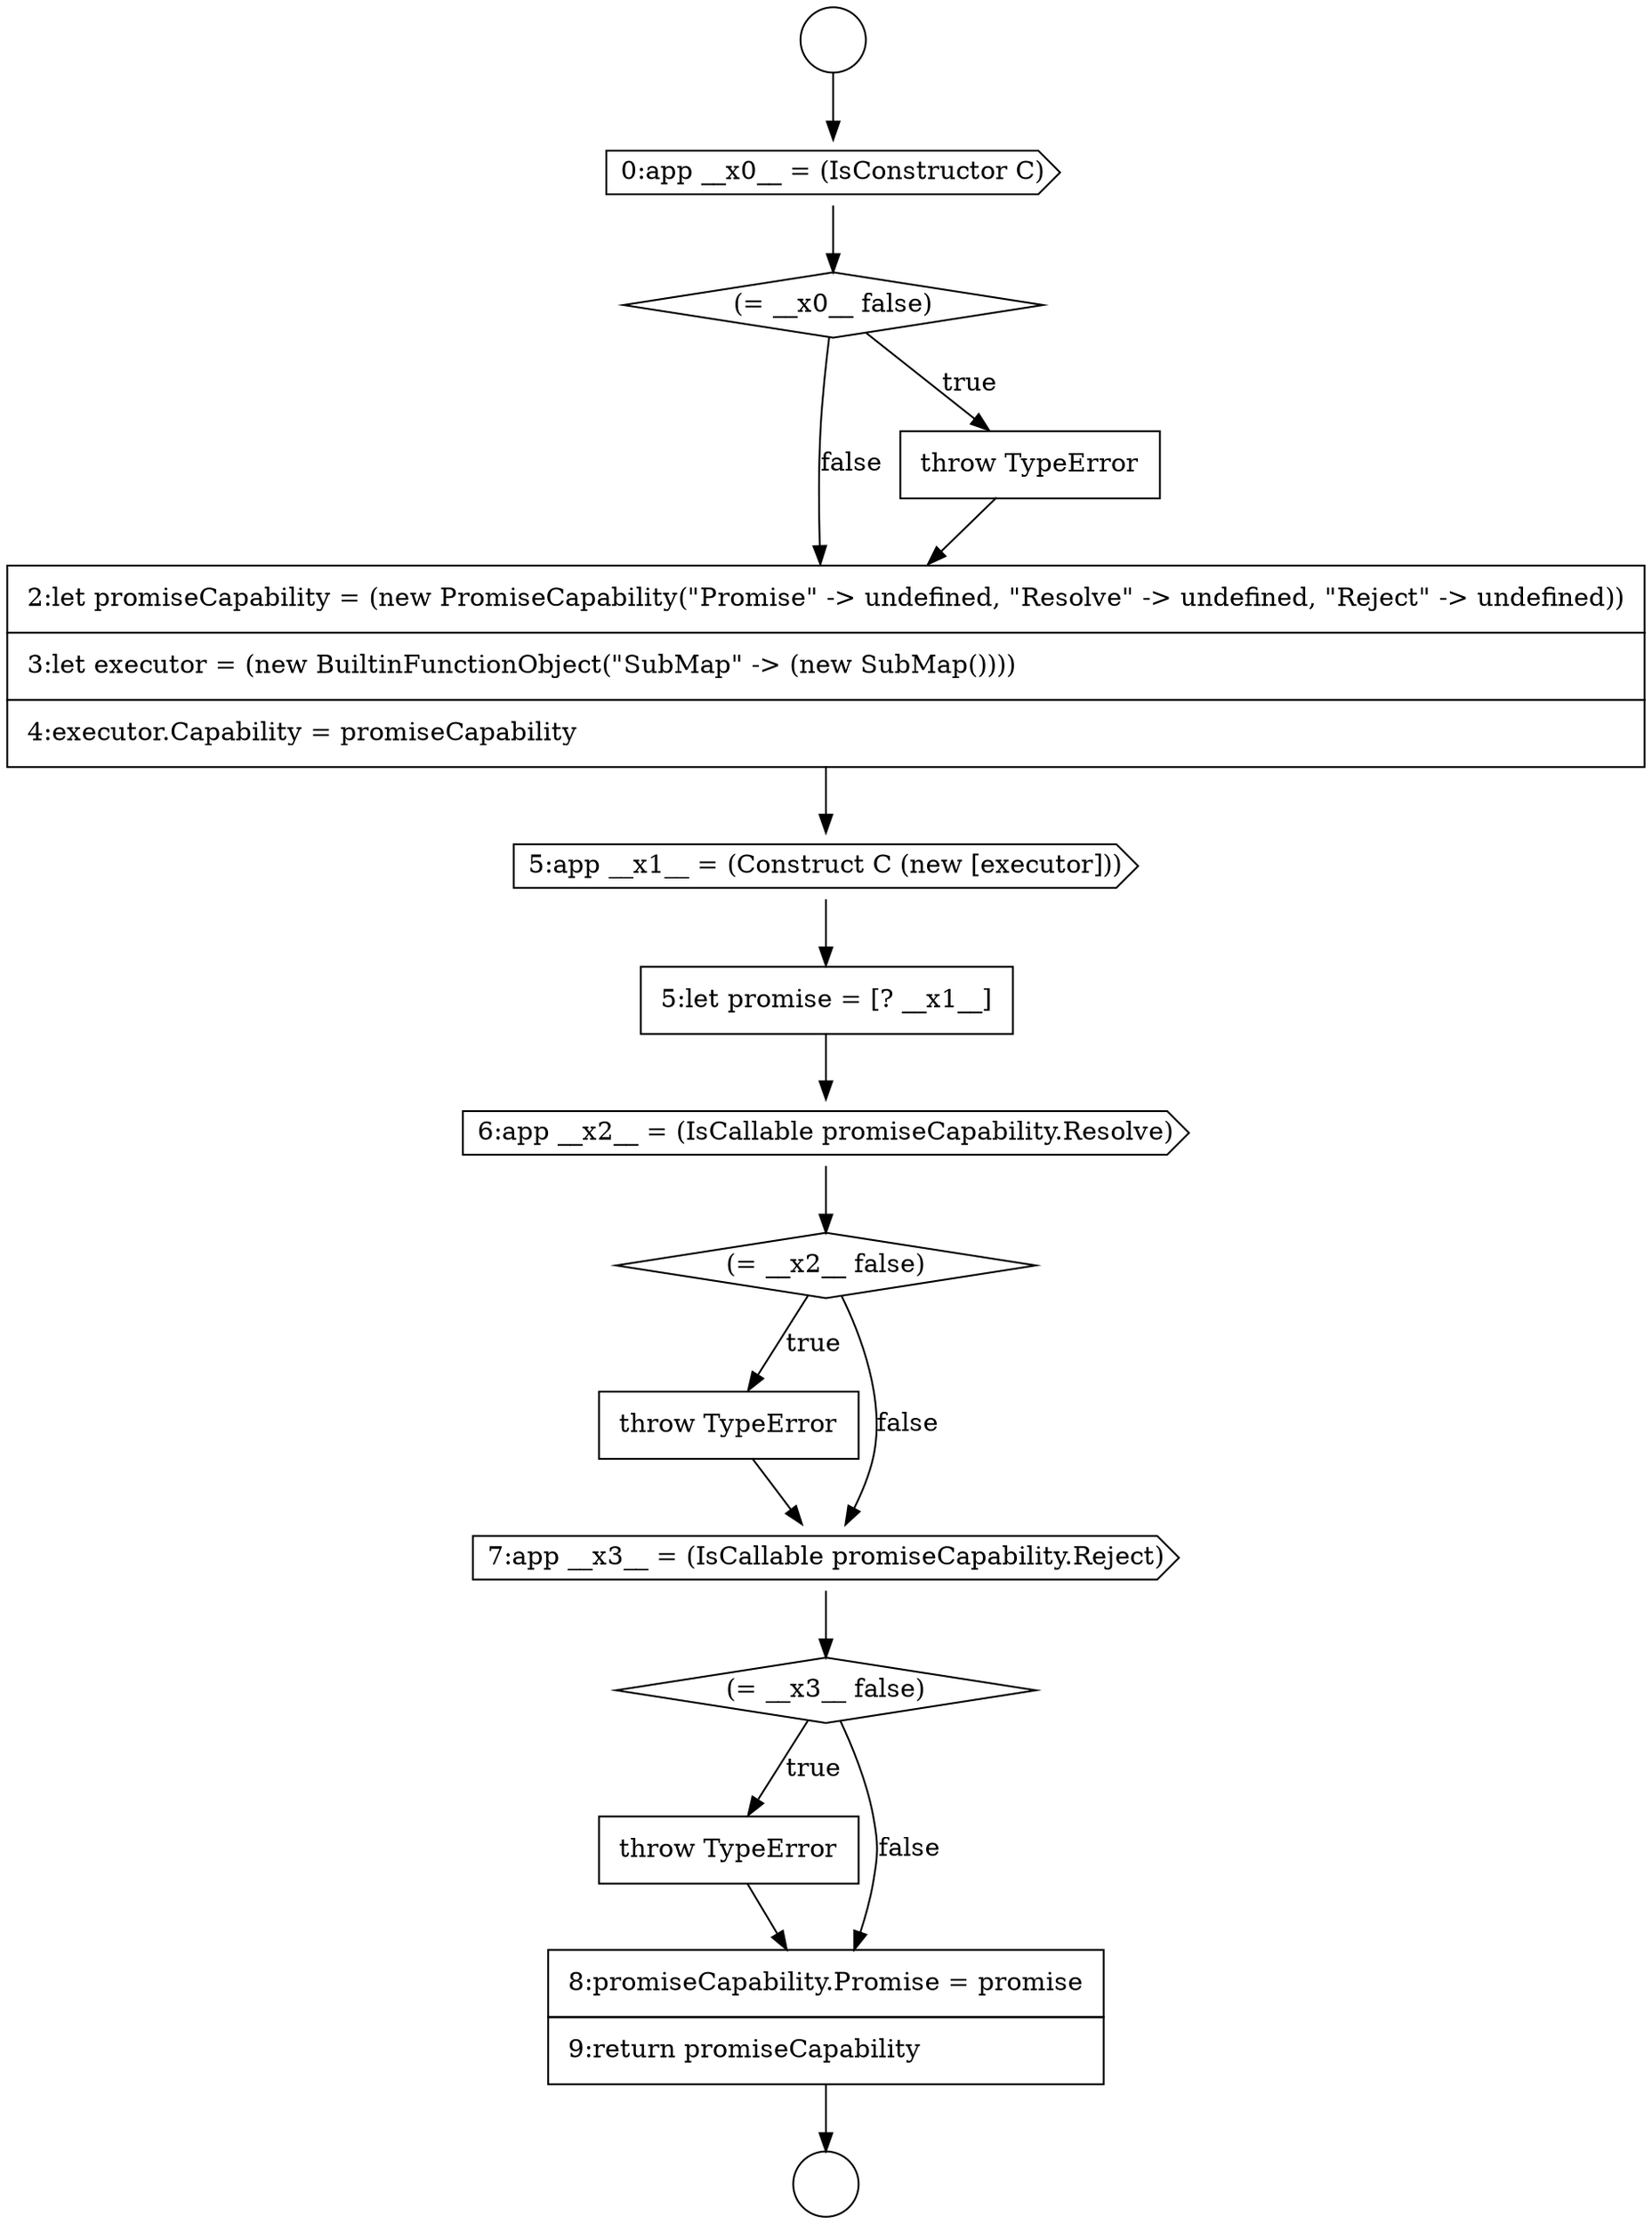 digraph {
  node15532 [shape=cds, label=<<font color="black">5:app __x1__ = (Construct C (new [executor]))</font>> color="black" fillcolor="white" style=filled]
  node15536 [shape=none, margin=0, label=<<font color="black">
    <table border="0" cellborder="1" cellspacing="0" cellpadding="10">
      <tr><td align="left">throw TypeError</td></tr>
    </table>
  </font>> color="black" fillcolor="white" style=filled]
  node15531 [shape=none, margin=0, label=<<font color="black">
    <table border="0" cellborder="1" cellspacing="0" cellpadding="10">
      <tr><td align="left">2:let promiseCapability = (new PromiseCapability(&quot;Promise&quot; -&gt; undefined, &quot;Resolve&quot; -&gt; undefined, &quot;Reject&quot; -&gt; undefined))</td></tr>
      <tr><td align="left">3:let executor = (new BuiltinFunctionObject(&quot;SubMap&quot; -&gt; (new SubMap())))</td></tr>
      <tr><td align="left">4:executor.Capability = promiseCapability</td></tr>
    </table>
  </font>> color="black" fillcolor="white" style=filled]
  node15527 [shape=circle label=" " color="black" fillcolor="white" style=filled]
  node15530 [shape=none, margin=0, label=<<font color="black">
    <table border="0" cellborder="1" cellspacing="0" cellpadding="10">
      <tr><td align="left">throw TypeError</td></tr>
    </table>
  </font>> color="black" fillcolor="white" style=filled]
  node15528 [shape=cds, label=<<font color="black">0:app __x0__ = (IsConstructor C)</font>> color="black" fillcolor="white" style=filled]
  node15539 [shape=none, margin=0, label=<<font color="black">
    <table border="0" cellborder="1" cellspacing="0" cellpadding="10">
      <tr><td align="left">throw TypeError</td></tr>
    </table>
  </font>> color="black" fillcolor="white" style=filled]
  node15537 [shape=cds, label=<<font color="black">7:app __x3__ = (IsCallable promiseCapability.Reject)</font>> color="black" fillcolor="white" style=filled]
  node15526 [shape=circle label=" " color="black" fillcolor="white" style=filled]
  node15538 [shape=diamond, label=<<font color="black">(= __x3__ false)</font>> color="black" fillcolor="white" style=filled]
  node15535 [shape=diamond, label=<<font color="black">(= __x2__ false)</font>> color="black" fillcolor="white" style=filled]
  node15529 [shape=diamond, label=<<font color="black">(= __x0__ false)</font>> color="black" fillcolor="white" style=filled]
  node15534 [shape=cds, label=<<font color="black">6:app __x2__ = (IsCallable promiseCapability.Resolve)</font>> color="black" fillcolor="white" style=filled]
  node15540 [shape=none, margin=0, label=<<font color="black">
    <table border="0" cellborder="1" cellspacing="0" cellpadding="10">
      <tr><td align="left">8:promiseCapability.Promise = promise</td></tr>
      <tr><td align="left">9:return promiseCapability</td></tr>
    </table>
  </font>> color="black" fillcolor="white" style=filled]
  node15533 [shape=none, margin=0, label=<<font color="black">
    <table border="0" cellborder="1" cellspacing="0" cellpadding="10">
      <tr><td align="left">5:let promise = [? __x1__]</td></tr>
    </table>
  </font>> color="black" fillcolor="white" style=filled]
  node15531 -> node15532 [ color="black"]
  node15530 -> node15531 [ color="black"]
  node15536 -> node15537 [ color="black"]
  node15535 -> node15536 [label=<<font color="black">true</font>> color="black"]
  node15535 -> node15537 [label=<<font color="black">false</font>> color="black"]
  node15533 -> node15534 [ color="black"]
  node15526 -> node15528 [ color="black"]
  node15529 -> node15530 [label=<<font color="black">true</font>> color="black"]
  node15529 -> node15531 [label=<<font color="black">false</font>> color="black"]
  node15528 -> node15529 [ color="black"]
  node15540 -> node15527 [ color="black"]
  node15537 -> node15538 [ color="black"]
  node15539 -> node15540 [ color="black"]
  node15532 -> node15533 [ color="black"]
  node15538 -> node15539 [label=<<font color="black">true</font>> color="black"]
  node15538 -> node15540 [label=<<font color="black">false</font>> color="black"]
  node15534 -> node15535 [ color="black"]
}

